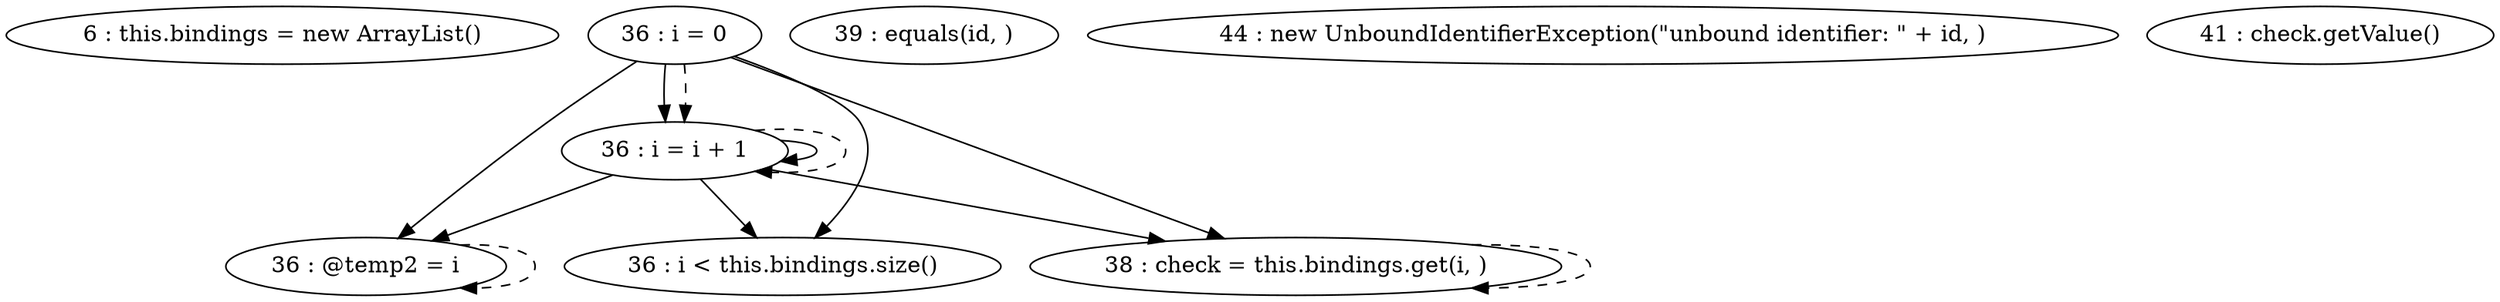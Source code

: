digraph G {
"6 : this.bindings = new ArrayList()"
"36 : i = 0"
"36 : i = 0" -> "36 : @temp2 = i"
"36 : i = 0" -> "36 : i < this.bindings.size()"
"36 : i = 0" -> "36 : i = i + 1"
"36 : i = 0" -> "38 : check = this.bindings.get(i, )"
"36 : i = 0" -> "36 : i = i + 1" [style=dashed]
"36 : i < this.bindings.size()"
"38 : check = this.bindings.get(i, )"
"38 : check = this.bindings.get(i, )" -> "38 : check = this.bindings.get(i, )" [style=dashed]
"39 : equals(id, )"
"44 : new UnboundIdentifierException(\"unbound identifier: \" + id, )"
"41 : check.getValue()"
"36 : @temp2 = i"
"36 : @temp2 = i" -> "36 : @temp2 = i" [style=dashed]
"36 : i = i + 1"
"36 : i = i + 1" -> "36 : @temp2 = i"
"36 : i = i + 1" -> "36 : i < this.bindings.size()"
"36 : i = i + 1" -> "36 : i = i + 1"
"36 : i = i + 1" -> "38 : check = this.bindings.get(i, )"
"36 : i = i + 1" -> "36 : i = i + 1" [style=dashed]
}